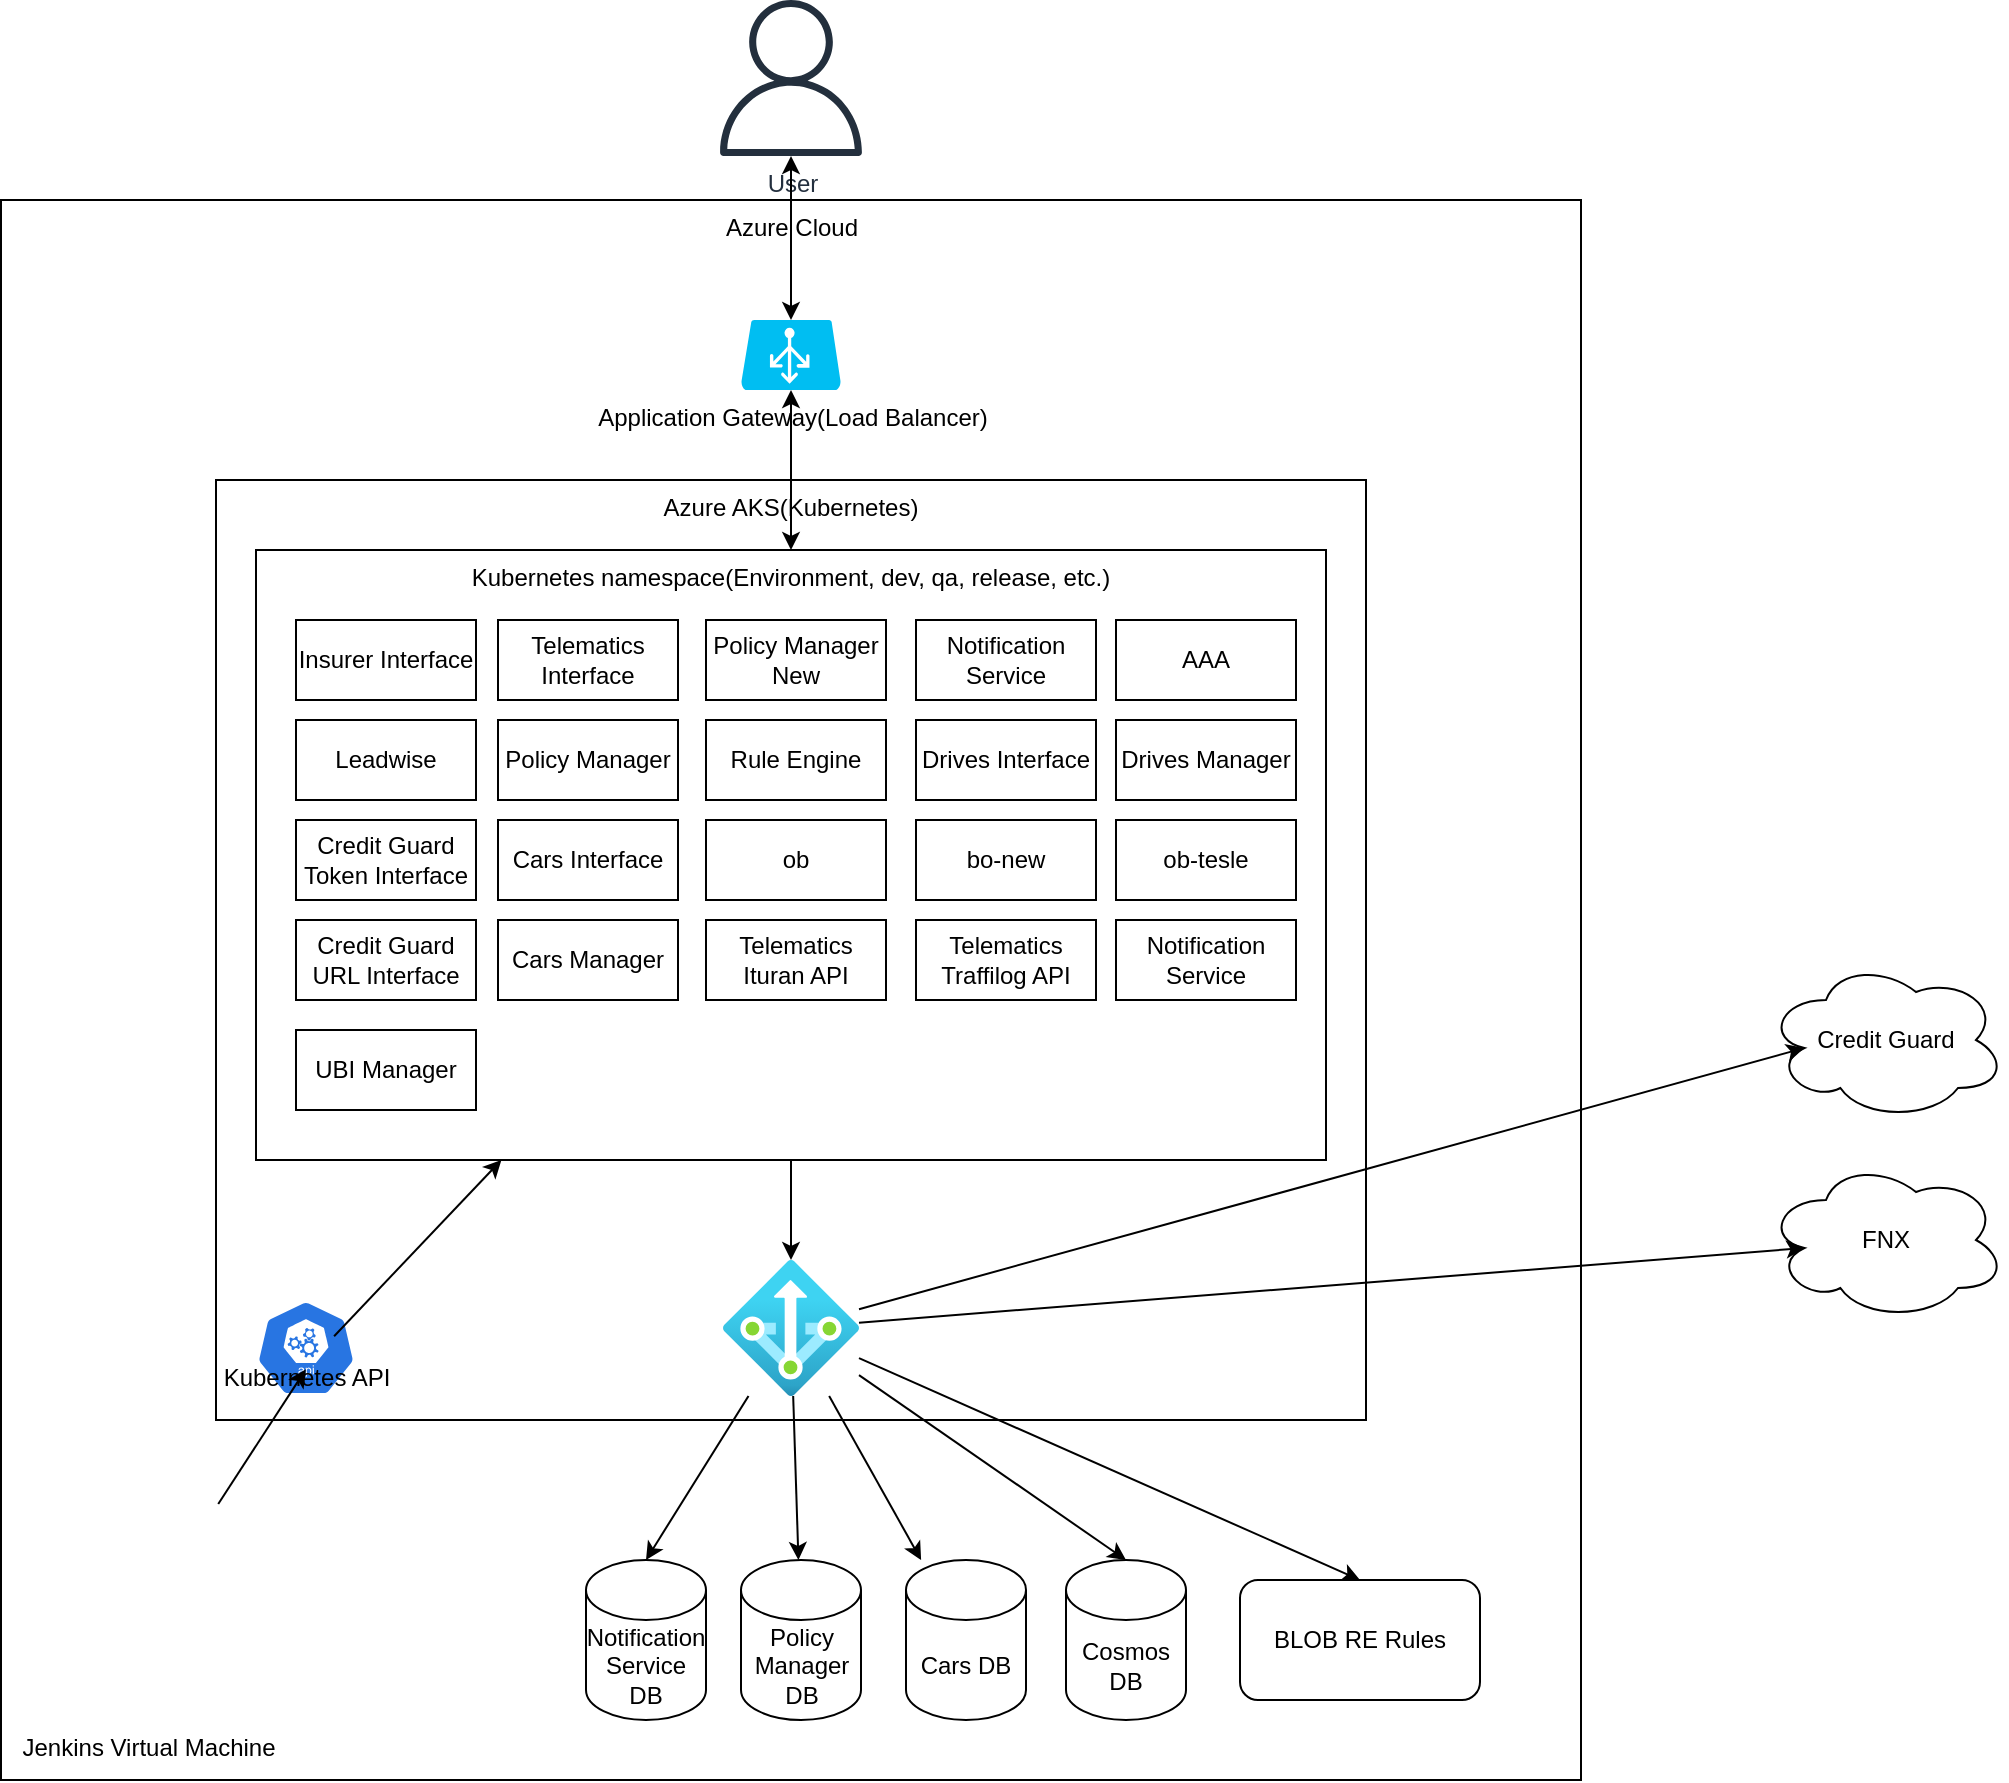 <mxfile version="15.7.3" type="github"><diagram id="-ynK3dG4SO02AhNLkPNo" name="Page-1"><mxGraphModel dx="1673" dy="896" grid="1" gridSize="10" guides="1" tooltips="1" connect="1" arrows="1" fold="1" page="1" pageScale="1" pageWidth="827" pageHeight="1169" math="0" shadow="0"><root><mxCell id="0"/><mxCell id="1" parent="0"/><mxCell id="Zvi5rRcZ6YTApQut40Sa-1" value="User" style="sketch=0;outlineConnect=0;fontColor=#232F3E;gradientColor=none;fillColor=#232F3D;strokeColor=none;dashed=0;verticalLabelPosition=bottom;verticalAlign=top;align=center;html=1;fontSize=12;fontStyle=0;aspect=fixed;pointerEvents=1;shape=mxgraph.aws4.user;" vertex="1" parent="1"><mxGeometry x="443.5" y="30" width="78" height="78" as="geometry"/></mxCell><mxCell id="Zvi5rRcZ6YTApQut40Sa-3" value="Azure Cloud" style="whiteSpace=wrap;html=1;aspect=fixed;verticalAlign=top;" vertex="1" parent="1"><mxGeometry x="87.5" y="130" width="790" height="790" as="geometry"/></mxCell><mxCell id="Zvi5rRcZ6YTApQut40Sa-6" value="Application Gateway(Load Balancer)" style="verticalLabelPosition=bottom;html=1;verticalAlign=top;align=center;strokeColor=none;fillColor=#00BEF2;shape=mxgraph.azure.azure_load_balancer;" vertex="1" parent="1"><mxGeometry x="457.5" y="190" width="50" height="35" as="geometry"/></mxCell><mxCell id="Zvi5rRcZ6YTApQut40Sa-8" value="Azure AKS(Kubernetes)" style="rounded=0;whiteSpace=wrap;html=1;labelBackgroundColor=none;verticalAlign=top;" vertex="1" parent="1"><mxGeometry x="195" y="270" width="575" height="470" as="geometry"/></mxCell><mxCell id="Zvi5rRcZ6YTApQut40Sa-11" value="Kubernetes namespace(Environment, dev, qa, release, etc.)" style="rounded=0;whiteSpace=wrap;html=1;labelBackgroundColor=none;verticalAlign=top;" vertex="1" parent="1"><mxGeometry x="215" y="305" width="535" height="305" as="geometry"/></mxCell><mxCell id="Zvi5rRcZ6YTApQut40Sa-12" value="" style="endArrow=classic;startArrow=classic;html=1;rounded=0;exitX=0.5;exitY=0;exitDx=0;exitDy=0;exitPerimeter=0;" edge="1" parent="1" source="Zvi5rRcZ6YTApQut40Sa-6" target="Zvi5rRcZ6YTApQut40Sa-1"><mxGeometry width="50" height="50" relative="1" as="geometry"><mxPoint x="415" y="148" as="sourcePoint"/><mxPoint x="465" y="98" as="targetPoint"/></mxGeometry></mxCell><mxCell id="Zvi5rRcZ6YTApQut40Sa-14" value="" style="endArrow=classic;startArrow=classic;html=1;rounded=0;" edge="1" parent="1" source="Zvi5rRcZ6YTApQut40Sa-11" target="Zvi5rRcZ6YTApQut40Sa-6"><mxGeometry width="50" height="50" relative="1" as="geometry"><mxPoint x="265" y="150" as="sourcePoint"/><mxPoint x="315" y="100" as="targetPoint"/></mxGeometry></mxCell><mxCell id="Zvi5rRcZ6YTApQut40Sa-15" value="Insurer Interface" style="rounded=0;whiteSpace=wrap;html=1;labelBackgroundColor=none;verticalAlign=middle;" vertex="1" parent="1"><mxGeometry x="235" y="340" width="90" height="40" as="geometry"/></mxCell><mxCell id="Zvi5rRcZ6YTApQut40Sa-16" value="Leadwise" style="rounded=0;whiteSpace=wrap;html=1;labelBackgroundColor=none;verticalAlign=middle;" vertex="1" parent="1"><mxGeometry x="235" y="390" width="90" height="40" as="geometry"/></mxCell><mxCell id="Zvi5rRcZ6YTApQut40Sa-17" value="Credit Guard Token Interface" style="rounded=0;whiteSpace=wrap;html=1;labelBackgroundColor=none;verticalAlign=middle;" vertex="1" parent="1"><mxGeometry x="235" y="440" width="90" height="40" as="geometry"/></mxCell><mxCell id="Zvi5rRcZ6YTApQut40Sa-18" value="Cars Interface" style="rounded=0;whiteSpace=wrap;html=1;labelBackgroundColor=none;verticalAlign=middle;" vertex="1" parent="1"><mxGeometry x="336" y="440" width="90" height="40" as="geometry"/></mxCell><mxCell id="Zvi5rRcZ6YTApQut40Sa-19" value="Telematics Interface" style="rounded=0;whiteSpace=wrap;html=1;labelBackgroundColor=none;verticalAlign=middle;" vertex="1" parent="1"><mxGeometry x="336" y="340" width="90" height="40" as="geometry"/></mxCell><mxCell id="Zvi5rRcZ6YTApQut40Sa-20" value="Policy Manager" style="rounded=0;whiteSpace=wrap;html=1;labelBackgroundColor=none;verticalAlign=middle;" vertex="1" parent="1"><mxGeometry x="336" y="390" width="90" height="40" as="geometry"/></mxCell><mxCell id="Zvi5rRcZ6YTApQut40Sa-21" value="Rule Engine" style="rounded=0;whiteSpace=wrap;html=1;labelBackgroundColor=none;verticalAlign=middle;" vertex="1" parent="1"><mxGeometry x="440" y="390" width="90" height="40" as="geometry"/></mxCell><mxCell id="Zvi5rRcZ6YTApQut40Sa-22" value="ob" style="rounded=0;whiteSpace=wrap;html=1;labelBackgroundColor=none;verticalAlign=middle;" vertex="1" parent="1"><mxGeometry x="440" y="440" width="90" height="40" as="geometry"/></mxCell><mxCell id="Zvi5rRcZ6YTApQut40Sa-23" value="Policy Manager New" style="rounded=0;whiteSpace=wrap;html=1;labelBackgroundColor=none;verticalAlign=middle;" vertex="1" parent="1"><mxGeometry x="440" y="340" width="90" height="40" as="geometry"/></mxCell><mxCell id="Zvi5rRcZ6YTApQut40Sa-24" value="Notification Service" style="rounded=0;whiteSpace=wrap;html=1;labelBackgroundColor=none;verticalAlign=middle;" vertex="1" parent="1"><mxGeometry x="545" y="340" width="90" height="40" as="geometry"/></mxCell><mxCell id="Zvi5rRcZ6YTApQut40Sa-25" value="Drives Interface" style="rounded=0;whiteSpace=wrap;html=1;labelBackgroundColor=none;verticalAlign=middle;" vertex="1" parent="1"><mxGeometry x="545" y="390" width="90" height="40" as="geometry"/></mxCell><mxCell id="Zvi5rRcZ6YTApQut40Sa-26" value="bo-new" style="rounded=0;whiteSpace=wrap;html=1;labelBackgroundColor=none;verticalAlign=middle;" vertex="1" parent="1"><mxGeometry x="545" y="440" width="90" height="40" as="geometry"/></mxCell><mxCell id="Zvi5rRcZ6YTApQut40Sa-28" value="Credit Guard URL Interface" style="rounded=0;whiteSpace=wrap;html=1;labelBackgroundColor=none;verticalAlign=middle;" vertex="1" parent="1"><mxGeometry x="235" y="490" width="90" height="40" as="geometry"/></mxCell><mxCell id="Zvi5rRcZ6YTApQut40Sa-29" value="Cars Manager" style="rounded=0;whiteSpace=wrap;html=1;labelBackgroundColor=none;verticalAlign=middle;" vertex="1" parent="1"><mxGeometry x="336" y="490" width="90" height="40" as="geometry"/></mxCell><mxCell id="Zvi5rRcZ6YTApQut40Sa-30" value="Telematics Ituran API" style="rounded=0;whiteSpace=wrap;html=1;labelBackgroundColor=none;verticalAlign=middle;" vertex="1" parent="1"><mxGeometry x="440" y="490" width="90" height="40" as="geometry"/></mxCell><mxCell id="Zvi5rRcZ6YTApQut40Sa-32" value="Telematics Traffilog API" style="rounded=0;whiteSpace=wrap;html=1;labelBackgroundColor=none;verticalAlign=middle;" vertex="1" parent="1"><mxGeometry x="545" y="490" width="90" height="40" as="geometry"/></mxCell><mxCell id="Zvi5rRcZ6YTApQut40Sa-33" value="AAA" style="rounded=0;whiteSpace=wrap;html=1;labelBackgroundColor=none;verticalAlign=middle;" vertex="1" parent="1"><mxGeometry x="645" y="340" width="90" height="40" as="geometry"/></mxCell><mxCell id="Zvi5rRcZ6YTApQut40Sa-34" value="Drives Manager" style="rounded=0;whiteSpace=wrap;html=1;labelBackgroundColor=none;verticalAlign=middle;" vertex="1" parent="1"><mxGeometry x="645" y="390" width="90" height="40" as="geometry"/></mxCell><mxCell id="Zvi5rRcZ6YTApQut40Sa-35" value="ob-tesle" style="rounded=0;whiteSpace=wrap;html=1;labelBackgroundColor=none;verticalAlign=middle;" vertex="1" parent="1"><mxGeometry x="645" y="440" width="90" height="40" as="geometry"/></mxCell><mxCell id="Zvi5rRcZ6YTApQut40Sa-36" value="Notification Service" style="rounded=0;whiteSpace=wrap;html=1;labelBackgroundColor=none;verticalAlign=middle;" vertex="1" parent="1"><mxGeometry x="645" y="490" width="90" height="40" as="geometry"/></mxCell><mxCell id="Zvi5rRcZ6YTApQut40Sa-37" value="UBI Manager" style="rounded=0;whiteSpace=wrap;html=1;labelBackgroundColor=none;verticalAlign=middle;" vertex="1" parent="1"><mxGeometry x="235" y="545" width="90" height="40" as="geometry"/></mxCell><mxCell id="Zvi5rRcZ6YTApQut40Sa-38" value="FNX" style="ellipse;shape=cloud;whiteSpace=wrap;html=1;labelBackgroundColor=none;verticalAlign=middle;" vertex="1" parent="1"><mxGeometry x="970" y="610" width="120" height="80" as="geometry"/></mxCell><mxCell id="Zvi5rRcZ6YTApQut40Sa-39" value="Credit Guard" style="ellipse;shape=cloud;whiteSpace=wrap;html=1;labelBackgroundColor=none;verticalAlign=middle;" vertex="1" parent="1"><mxGeometry x="970" y="510" width="120" height="80" as="geometry"/></mxCell><mxCell id="Zvi5rRcZ6YTApQut40Sa-44" value="" style="aspect=fixed;html=1;points=[];align=center;image;fontSize=12;image=img/lib/azure2/networking/NAT.svg;labelBackgroundColor=none;" vertex="1" parent="1"><mxGeometry x="448.5" y="660" width="68" height="68" as="geometry"/></mxCell><mxCell id="Zvi5rRcZ6YTApQut40Sa-45" value="" style="endArrow=classic;html=1;rounded=0;" edge="1" parent="1" source="Zvi5rRcZ6YTApQut40Sa-11" target="Zvi5rRcZ6YTApQut40Sa-44"><mxGeometry width="50" height="50" relative="1" as="geometry"><mxPoint x="520" y="530" as="sourcePoint"/><mxPoint x="570" y="480" as="targetPoint"/></mxGeometry></mxCell><mxCell id="Zvi5rRcZ6YTApQut40Sa-46" value="" style="endArrow=classic;html=1;rounded=0;entryX=0.16;entryY=0.55;entryDx=0;entryDy=0;entryPerimeter=0;" edge="1" parent="1" source="Zvi5rRcZ6YTApQut40Sa-44" target="Zvi5rRcZ6YTApQut40Sa-39"><mxGeometry width="50" height="50" relative="1" as="geometry"><mxPoint x="520" y="530" as="sourcePoint"/><mxPoint x="570" y="480" as="targetPoint"/></mxGeometry></mxCell><mxCell id="Zvi5rRcZ6YTApQut40Sa-47" value="" style="endArrow=classic;html=1;rounded=0;entryX=0.16;entryY=0.55;entryDx=0;entryDy=0;entryPerimeter=0;" edge="1" parent="1" source="Zvi5rRcZ6YTApQut40Sa-44" target="Zvi5rRcZ6YTApQut40Sa-38"><mxGeometry width="50" height="50" relative="1" as="geometry"><mxPoint x="520" y="530" as="sourcePoint"/><mxPoint x="1010" y="500" as="targetPoint"/></mxGeometry></mxCell><mxCell id="Zvi5rRcZ6YTApQut40Sa-48" value="Notification Service DB" style="shape=cylinder3;whiteSpace=wrap;html=1;boundedLbl=1;backgroundOutline=1;size=15;labelBackgroundColor=none;verticalAlign=middle;" vertex="1" parent="1"><mxGeometry x="380" y="810" width="60" height="80" as="geometry"/></mxCell><mxCell id="Zvi5rRcZ6YTApQut40Sa-49" value="Policy Manager DB" style="shape=cylinder3;whiteSpace=wrap;html=1;boundedLbl=1;backgroundOutline=1;size=15;labelBackgroundColor=none;verticalAlign=middle;" vertex="1" parent="1"><mxGeometry x="457.5" y="810" width="60" height="80" as="geometry"/></mxCell><mxCell id="Zvi5rRcZ6YTApQut40Sa-50" value="Cars DB" style="shape=cylinder3;whiteSpace=wrap;html=1;boundedLbl=1;backgroundOutline=1;size=15;labelBackgroundColor=none;verticalAlign=middle;" vertex="1" parent="1"><mxGeometry x="540" y="810" width="60" height="80" as="geometry"/></mxCell><mxCell id="Zvi5rRcZ6YTApQut40Sa-51" value="Cosmos DB" style="shape=cylinder3;whiteSpace=wrap;html=1;boundedLbl=1;backgroundOutline=1;size=15;labelBackgroundColor=none;verticalAlign=middle;" vertex="1" parent="1"><mxGeometry x="620" y="810" width="60" height="80" as="geometry"/></mxCell><mxCell id="Zvi5rRcZ6YTApQut40Sa-52" value="BLOB RE Rules" style="rounded=1;whiteSpace=wrap;html=1;labelBackgroundColor=none;verticalAlign=middle;" vertex="1" parent="1"><mxGeometry x="707" y="820" width="120" height="60" as="geometry"/></mxCell><mxCell id="Zvi5rRcZ6YTApQut40Sa-53" value="Kubernetes API" style="sketch=0;html=1;dashed=0;whitespace=wrap;fillColor=#2875E2;strokeColor=#ffffff;points=[[0.005,0.63,0],[0.1,0.2,0],[0.9,0.2,0],[0.5,0,0],[0.995,0.63,0],[0.72,0.99,0],[0.5,1,0],[0.28,0.99,0]];shape=mxgraph.kubernetes.icon;prIcon=api;labelBackgroundColor=none;verticalAlign=bottom;" vertex="1" parent="1"><mxGeometry x="215" y="680" width="50" height="48" as="geometry"/></mxCell><mxCell id="Zvi5rRcZ6YTApQut40Sa-54" value="" style="endArrow=classic;html=1;rounded=0;entryX=0.5;entryY=0;entryDx=0;entryDy=0;entryPerimeter=0;" edge="1" parent="1" source="Zvi5rRcZ6YTApQut40Sa-44" target="Zvi5rRcZ6YTApQut40Sa-48"><mxGeometry width="50" height="50" relative="1" as="geometry"><mxPoint x="460" y="800" as="sourcePoint"/><mxPoint x="510" y="750" as="targetPoint"/></mxGeometry></mxCell><mxCell id="Zvi5rRcZ6YTApQut40Sa-56" value="" style="endArrow=classic;html=1;rounded=0;" edge="1" parent="1" source="Zvi5rRcZ6YTApQut40Sa-44" target="Zvi5rRcZ6YTApQut40Sa-49"><mxGeometry width="50" height="50" relative="1" as="geometry"><mxPoint x="150" y="870" as="sourcePoint"/><mxPoint x="200" y="820" as="targetPoint"/></mxGeometry></mxCell><mxCell id="Zvi5rRcZ6YTApQut40Sa-57" value="" style="endArrow=classic;html=1;rounded=0;" edge="1" parent="1" source="Zvi5rRcZ6YTApQut40Sa-44" target="Zvi5rRcZ6YTApQut40Sa-50"><mxGeometry width="50" height="50" relative="1" as="geometry"><mxPoint x="493.59" y="738.0" as="sourcePoint"/><mxPoint x="496.218" y="820" as="targetPoint"/></mxGeometry></mxCell><mxCell id="Zvi5rRcZ6YTApQut40Sa-58" value="" style="endArrow=classic;html=1;rounded=0;entryX=0.5;entryY=0;entryDx=0;entryDy=0;entryPerimeter=0;" edge="1" parent="1" source="Zvi5rRcZ6YTApQut40Sa-44" target="Zvi5rRcZ6YTApQut40Sa-51"><mxGeometry width="50" height="50" relative="1" as="geometry"><mxPoint x="503.59" y="748.0" as="sourcePoint"/><mxPoint x="506.218" y="830" as="targetPoint"/></mxGeometry></mxCell><mxCell id="Zvi5rRcZ6YTApQut40Sa-59" value="" style="endArrow=classic;html=1;rounded=0;entryX=0.5;entryY=0;entryDx=0;entryDy=0;" edge="1" parent="1" source="Zvi5rRcZ6YTApQut40Sa-44" target="Zvi5rRcZ6YTApQut40Sa-52"><mxGeometry width="50" height="50" relative="1" as="geometry"><mxPoint x="513.59" y="758.0" as="sourcePoint"/><mxPoint x="516.218" y="840" as="targetPoint"/></mxGeometry></mxCell><mxCell id="Zvi5rRcZ6YTApQut40Sa-60" value="Jenkins Virtual Machine" style="shape=image;html=1;verticalAlign=top;verticalLabelPosition=bottom;labelBackgroundColor=#ffffff;imageAspect=0;aspect=fixed;image=https://cdn0.iconfinder.com/data/icons/font-awesome-brands-vol-1/512/jenkins-128.png" vertex="1" parent="1"><mxGeometry x="107" y="782" width="108" height="108" as="geometry"/></mxCell><mxCell id="Zvi5rRcZ6YTApQut40Sa-61" value="" style="endArrow=classic;html=1;rounded=0;entryX=0.499;entryY=0.721;entryDx=0;entryDy=0;entryPerimeter=0;" edge="1" parent="1" source="Zvi5rRcZ6YTApQut40Sa-60" target="Zvi5rRcZ6YTApQut40Sa-53"><mxGeometry width="50" height="50" relative="1" as="geometry"><mxPoint x="240" y="820" as="sourcePoint"/><mxPoint x="290" y="770" as="targetPoint"/></mxGeometry></mxCell><mxCell id="Zvi5rRcZ6YTApQut40Sa-62" value="" style="endArrow=classic;html=1;rounded=0;exitX=0.781;exitY=0.377;exitDx=0;exitDy=0;exitPerimeter=0;" edge="1" parent="1" source="Zvi5rRcZ6YTApQut40Sa-53" target="Zvi5rRcZ6YTApQut40Sa-11"><mxGeometry width="50" height="50" relative="1" as="geometry"><mxPoint x="240" y="680" as="sourcePoint"/><mxPoint x="290" y="630" as="targetPoint"/></mxGeometry></mxCell></root></mxGraphModel></diagram></mxfile>